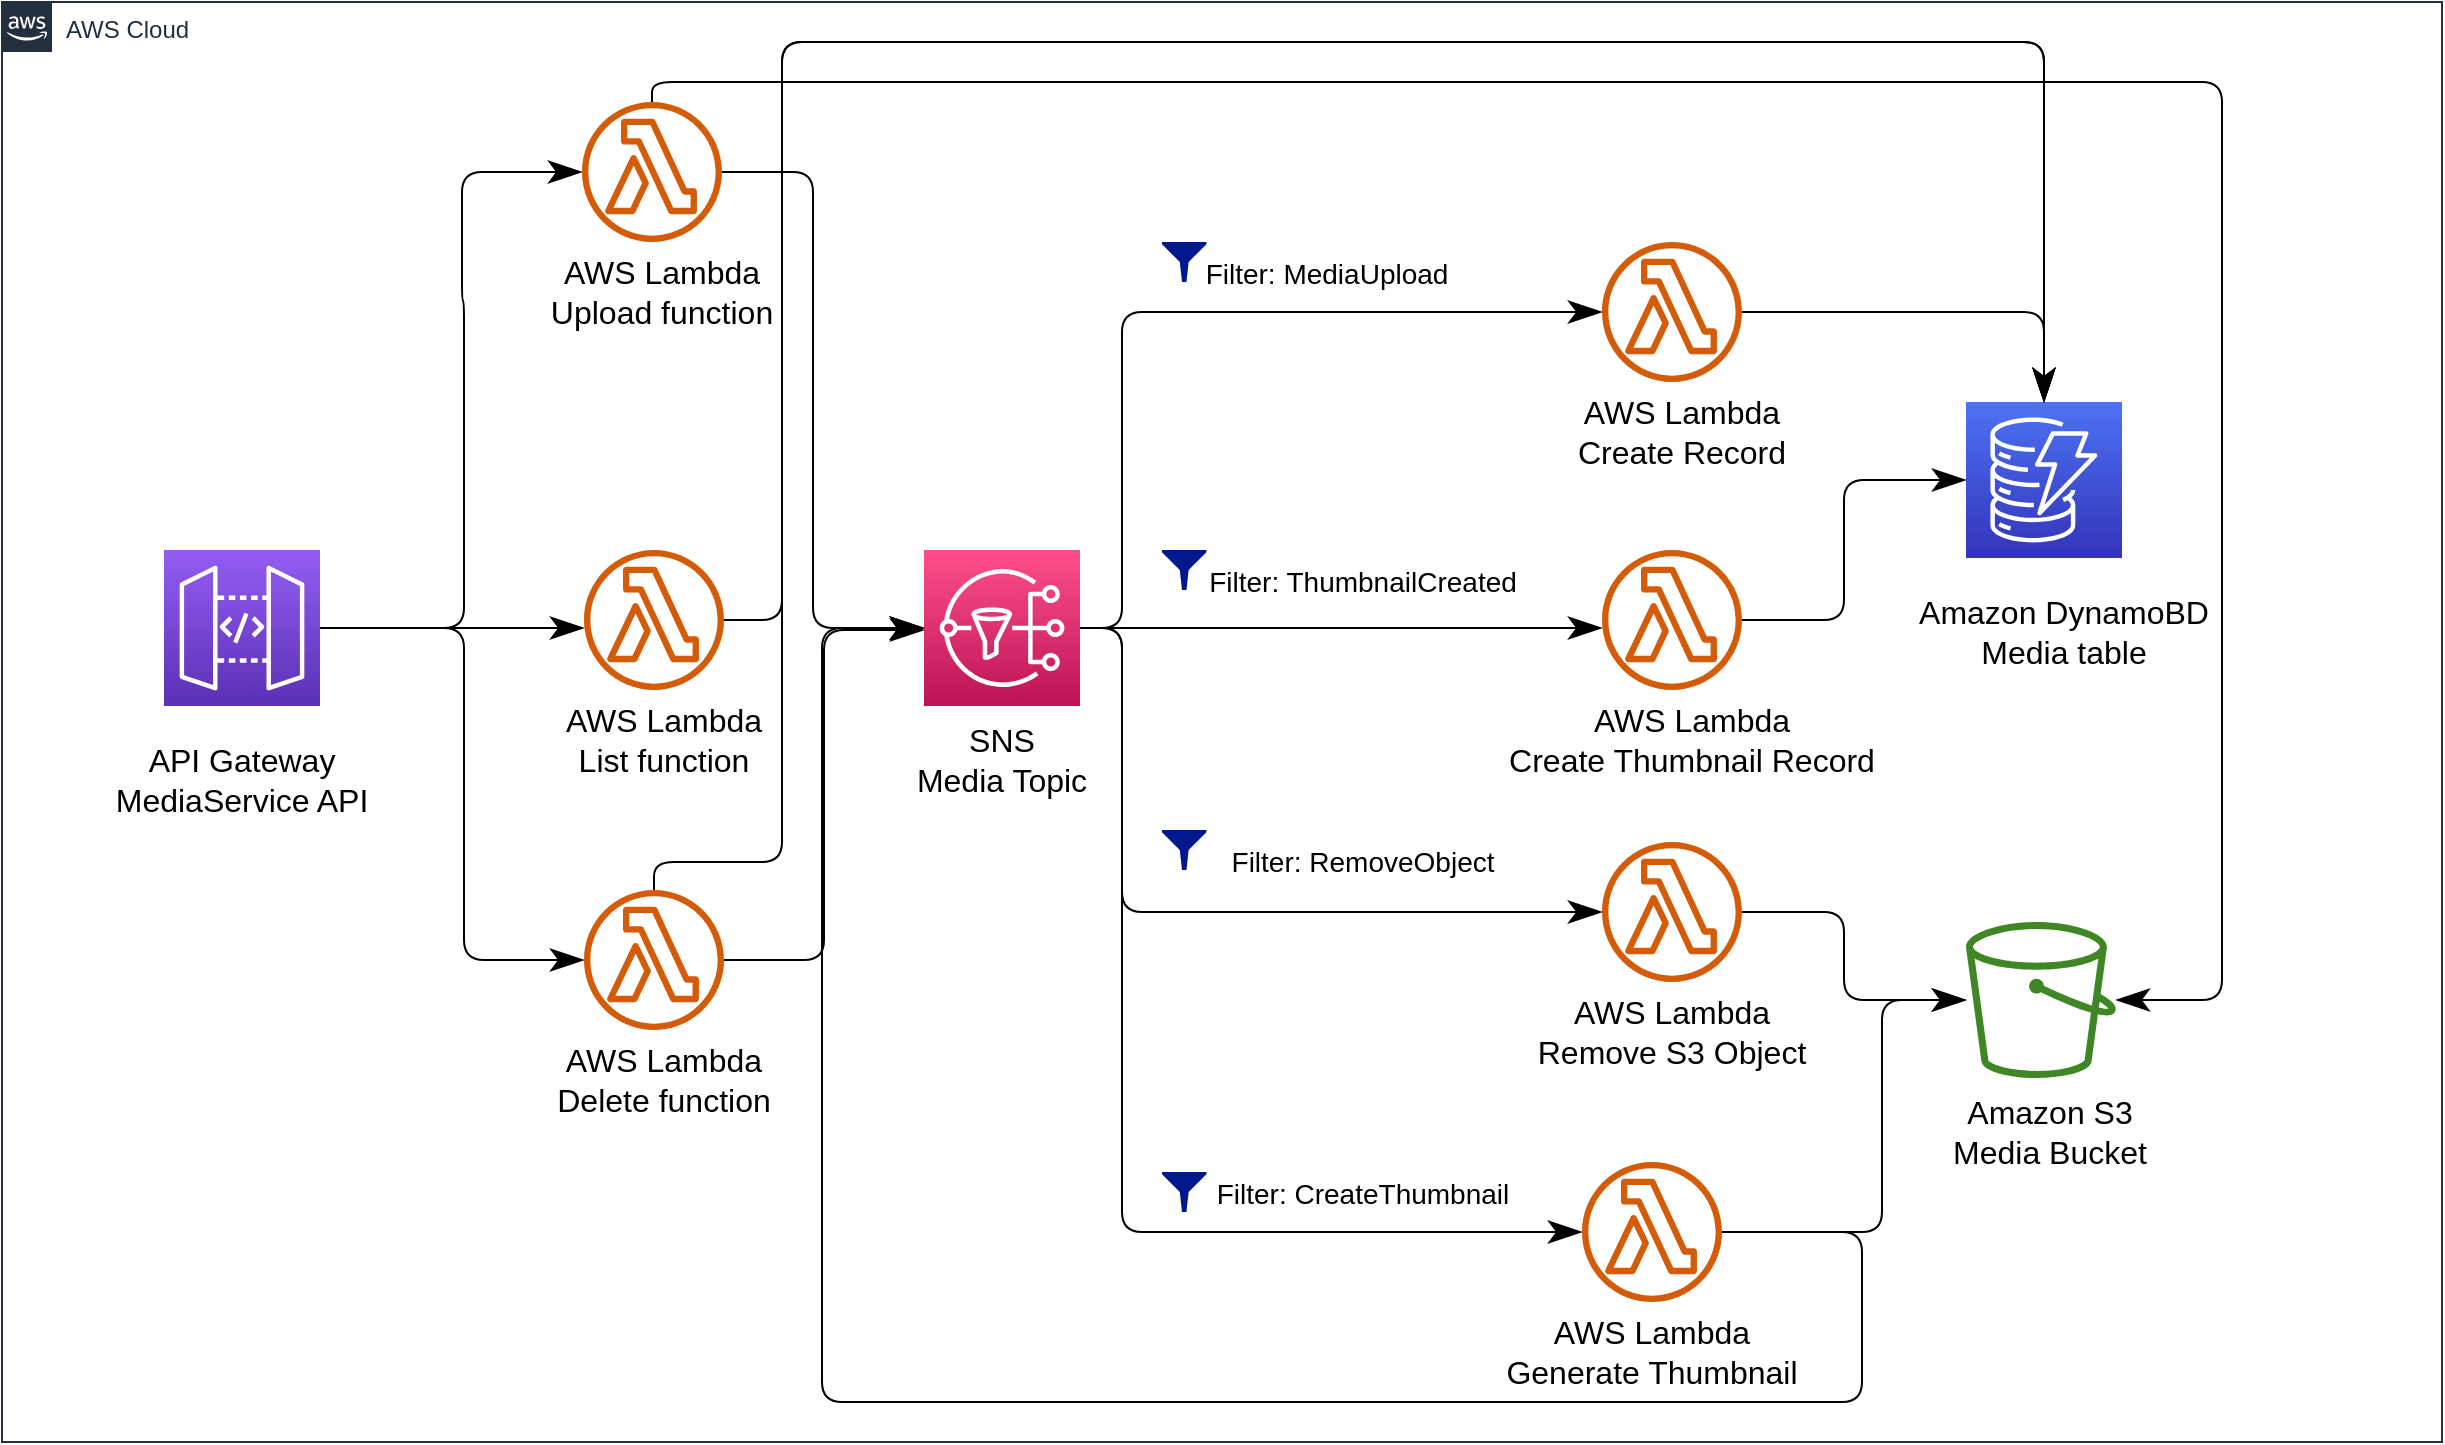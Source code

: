 <mxfile version="20.3.0" type="device"><diagram id="OZt4MddrYAFVj3jGVPHT" name="Page-1"><mxGraphModel dx="1298" dy="892" grid="0" gridSize="10" guides="1" tooltips="1" connect="1" arrows="1" fold="1" page="1" pageScale="1" pageWidth="1169" pageHeight="1654" math="0" shadow="0"><root><mxCell id="0"/><mxCell id="1" parent="0"/><mxCell id="xXuRfXGm0OQFseuKMTfb-12" value="AWS Cloud" style="points=[[0,0],[0.25,0],[0.5,0],[0.75,0],[1,0],[1,0.25],[1,0.5],[1,0.75],[1,1],[0.75,1],[0.5,1],[0.25,1],[0,1],[0,0.75],[0,0.5],[0,0.25]];outlineConnect=0;gradientColor=none;html=1;whiteSpace=wrap;fontSize=12;fontStyle=0;container=1;pointerEvents=0;collapsible=0;recursiveResize=0;shape=mxgraph.aws4.group;grIcon=mxgraph.aws4.group_aws_cloud_alt;strokeColor=#232F3E;fillColor=none;verticalAlign=top;align=left;spacingLeft=30;fontColor=#232F3E;dashed=0;rounded=0;" vertex="1" parent="1"><mxGeometry x="60" y="50" width="1220" height="720" as="geometry"/></mxCell><mxCell id="xXuRfXGm0OQFseuKMTfb-30" style="edgeStyle=orthogonalEdgeStyle;orthogonalLoop=1;jettySize=auto;html=1;exitX=1;exitY=0.5;exitDx=0;exitDy=0;exitPerimeter=0;fontSize=12;endArrow=classicThin;endFill=1;startSize=14;endSize=14;" edge="1" parent="xXuRfXGm0OQFseuKMTfb-12" source="xXuRfXGm0OQFseuKMTfb-10" target="xXuRfXGm0OQFseuKMTfb-5"><mxGeometry relative="1" as="geometry"><Array as="points"><mxPoint x="231" y="313"/><mxPoint x="231" y="149"/><mxPoint x="230" y="149"/><mxPoint x="230" y="85"/></Array></mxGeometry></mxCell><mxCell id="xXuRfXGm0OQFseuKMTfb-31" style="edgeStyle=orthogonalEdgeStyle;orthogonalLoop=1;jettySize=auto;html=1;exitX=1;exitY=0.5;exitDx=0;exitDy=0;exitPerimeter=0;fontSize=12;endArrow=classicThin;endFill=1;startSize=14;endSize=14;" edge="1" parent="xXuRfXGm0OQFseuKMTfb-12" source="xXuRfXGm0OQFseuKMTfb-10" target="xXuRfXGm0OQFseuKMTfb-20"><mxGeometry relative="1" as="geometry"><Array as="points"><mxPoint x="241" y="313"/><mxPoint x="241" y="313"/></Array></mxGeometry></mxCell><mxCell id="xXuRfXGm0OQFseuKMTfb-32" style="edgeStyle=orthogonalEdgeStyle;orthogonalLoop=1;jettySize=auto;html=1;fontSize=12;endArrow=classicThin;endFill=1;startSize=14;endSize=14;" edge="1" parent="xXuRfXGm0OQFseuKMTfb-12" source="xXuRfXGm0OQFseuKMTfb-10" target="xXuRfXGm0OQFseuKMTfb-23"><mxGeometry relative="1" as="geometry"><Array as="points"><mxPoint x="231" y="313"/><mxPoint x="231" y="479"/></Array></mxGeometry></mxCell><mxCell id="xXuRfXGm0OQFseuKMTfb-19" value="" style="group;rounded=0;" vertex="1" connectable="0" parent="xXuRfXGm0OQFseuKMTfb-12"><mxGeometry x="261" y="274" width="140" height="110" as="geometry"/></mxCell><mxCell id="xXuRfXGm0OQFseuKMTfb-20" value="" style="outlineConnect=0;fontColor=#232F3E;gradientColor=none;fillColor=#D45B07;strokeColor=none;dashed=0;verticalLabelPosition=bottom;verticalAlign=top;align=center;html=1;fontSize=12;fontStyle=0;aspect=fixed;pointerEvents=1;shape=mxgraph.aws4.lambda_function;rounded=0;" vertex="1" parent="xXuRfXGm0OQFseuKMTfb-19"><mxGeometry x="30" width="70" height="70" as="geometry"/></mxCell><mxCell id="xXuRfXGm0OQFseuKMTfb-21" value="AWS Lambda &lt;br&gt;List function" style="text;html=1;strokeColor=none;fillColor=none;align=center;verticalAlign=middle;whiteSpace=wrap;rounded=0;fontSize=16;" vertex="1" parent="xXuRfXGm0OQFseuKMTfb-19"><mxGeometry y="80" width="140" height="30" as="geometry"/></mxCell><mxCell id="xXuRfXGm0OQFseuKMTfb-22" value="" style="group;rounded=0;" vertex="1" connectable="0" parent="xXuRfXGm0OQFseuKMTfb-12"><mxGeometry x="261" y="444" width="140" height="110" as="geometry"/></mxCell><mxCell id="xXuRfXGm0OQFseuKMTfb-23" value="" style="outlineConnect=0;fontColor=#232F3E;gradientColor=none;fillColor=#D45B07;strokeColor=none;dashed=0;verticalLabelPosition=bottom;verticalAlign=top;align=center;html=1;fontSize=12;fontStyle=0;aspect=fixed;pointerEvents=1;shape=mxgraph.aws4.lambda_function;rounded=0;" vertex="1" parent="xXuRfXGm0OQFseuKMTfb-22"><mxGeometry x="30" width="70" height="70" as="geometry"/></mxCell><mxCell id="xXuRfXGm0OQFseuKMTfb-24" value="AWS Lambda &lt;br&gt;Delete function" style="text;html=1;strokeColor=none;fillColor=none;align=center;verticalAlign=middle;whiteSpace=wrap;rounded=0;fontSize=16;" vertex="1" parent="xXuRfXGm0OQFseuKMTfb-22"><mxGeometry y="80" width="140" height="30" as="geometry"/></mxCell><mxCell id="xXuRfXGm0OQFseuKMTfb-38" value="" style="group" vertex="1" connectable="0" parent="xXuRfXGm0OQFseuKMTfb-12"><mxGeometry x="50" y="274" width="140" height="130" as="geometry"/></mxCell><mxCell id="xXuRfXGm0OQFseuKMTfb-10" value="" style="points=[[0,0,0],[0.25,0,0],[0.5,0,0],[0.75,0,0],[1,0,0],[0,1,0],[0.25,1,0],[0.5,1,0],[0.75,1,0],[1,1,0],[0,0.25,0],[0,0.5,0],[0,0.75,0],[1,0.25,0],[1,0.5,0],[1,0.75,0]];outlineConnect=0;fontColor=#232F3E;gradientColor=#945DF2;gradientDirection=north;fillColor=#5A30B5;strokeColor=#ffffff;dashed=0;verticalLabelPosition=bottom;verticalAlign=top;align=center;html=1;fontSize=12;fontStyle=0;aspect=fixed;shape=mxgraph.aws4.resourceIcon;resIcon=mxgraph.aws4.api_gateway;rounded=0;" vertex="1" parent="xXuRfXGm0OQFseuKMTfb-38"><mxGeometry x="31" width="78" height="78" as="geometry"/></mxCell><mxCell id="xXuRfXGm0OQFseuKMTfb-33" value="API Gateway MediaService API" style="text;html=1;strokeColor=none;fillColor=none;align=center;verticalAlign=middle;whiteSpace=wrap;rounded=0;fontSize=16;" vertex="1" parent="xXuRfXGm0OQFseuKMTfb-38"><mxGeometry y="100" width="140" height="30" as="geometry"/></mxCell><mxCell id="xXuRfXGm0OQFseuKMTfb-42" value="" style="group" vertex="1" connectable="0" parent="xXuRfXGm0OQFseuKMTfb-12"><mxGeometry x="430" y="274" width="140" height="120" as="geometry"/></mxCell><mxCell id="xXuRfXGm0OQFseuKMTfb-1" value="" style="points=[[0,0,0],[0.25,0,0],[0.5,0,0],[0.75,0,0],[1,0,0],[0,1,0],[0.25,1,0],[0.5,1,0],[0.75,1,0],[1,1,0],[0,0.25,0],[0,0.5,0],[0,0.75,0],[1,0.25,0],[1,0.5,0],[1,0.75,0]];outlineConnect=0;fontColor=#232F3E;gradientColor=#FF4F8B;gradientDirection=north;fillColor=#BC1356;strokeColor=#ffffff;dashed=0;verticalLabelPosition=bottom;verticalAlign=top;align=center;html=1;fontSize=12;fontStyle=0;aspect=fixed;shape=mxgraph.aws4.resourceIcon;resIcon=mxgraph.aws4.sns;rounded=0;" vertex="1" parent="xXuRfXGm0OQFseuKMTfb-42"><mxGeometry x="31" width="78" height="78" as="geometry"/></mxCell><mxCell id="xXuRfXGm0OQFseuKMTfb-41" value="SNS&lt;br&gt;Media Topic" style="text;html=1;strokeColor=none;fillColor=none;align=center;verticalAlign=middle;whiteSpace=wrap;rounded=0;fontSize=16;" vertex="1" parent="xXuRfXGm0OQFseuKMTfb-42"><mxGeometry y="90" width="140" height="30" as="geometry"/></mxCell><mxCell id="xXuRfXGm0OQFseuKMTfb-43" style="edgeStyle=orthogonalEdgeStyle;orthogonalLoop=1;jettySize=auto;html=1;entryX=0;entryY=0.5;entryDx=0;entryDy=0;entryPerimeter=0;fontSize=12;endArrow=classicThin;endFill=1;startSize=14;endSize=14;" edge="1" parent="xXuRfXGm0OQFseuKMTfb-12" source="xXuRfXGm0OQFseuKMTfb-5" target="xXuRfXGm0OQFseuKMTfb-1"><mxGeometry relative="1" as="geometry"/></mxCell><mxCell id="xXuRfXGm0OQFseuKMTfb-45" value="" style="group;rounded=0;" vertex="1" connectable="0" parent="xXuRfXGm0OQFseuKMTfb-12"><mxGeometry x="770" y="120" width="140" height="110" as="geometry"/></mxCell><mxCell id="xXuRfXGm0OQFseuKMTfb-46" value="" style="outlineConnect=0;fontColor=#232F3E;gradientColor=none;fillColor=#D45B07;strokeColor=none;dashed=0;verticalLabelPosition=bottom;verticalAlign=top;align=center;html=1;fontSize=12;fontStyle=0;aspect=fixed;pointerEvents=1;shape=mxgraph.aws4.lambda_function;rounded=0;" vertex="1" parent="xXuRfXGm0OQFseuKMTfb-45"><mxGeometry x="30" width="70" height="70" as="geometry"/></mxCell><mxCell id="xXuRfXGm0OQFseuKMTfb-47" value="AWS Lambda &lt;br&gt;Create Record" style="text;html=1;strokeColor=none;fillColor=none;align=center;verticalAlign=middle;whiteSpace=wrap;rounded=0;fontSize=16;" vertex="1" parent="xXuRfXGm0OQFseuKMTfb-45"><mxGeometry y="80" width="140" height="30" as="geometry"/></mxCell><mxCell id="xXuRfXGm0OQFseuKMTfb-44" style="edgeStyle=orthogonalEdgeStyle;orthogonalLoop=1;jettySize=auto;html=1;fontSize=12;endArrow=classicThin;endFill=1;startSize=14;endSize=14;" edge="1" parent="xXuRfXGm0OQFseuKMTfb-12" source="xXuRfXGm0OQFseuKMTfb-23"><mxGeometry relative="1" as="geometry"><mxPoint x="461" y="314" as="targetPoint"/><Array as="points"><mxPoint x="411" y="479"/><mxPoint x="411" y="314"/></Array></mxGeometry></mxCell><mxCell id="xXuRfXGm0OQFseuKMTfb-50" value="" style="group;rounded=0;" vertex="1" connectable="0" parent="xXuRfXGm0OQFseuKMTfb-12"><mxGeometry x="760" y="580" width="170" height="110" as="geometry"/></mxCell><mxCell id="xXuRfXGm0OQFseuKMTfb-51" value="" style="outlineConnect=0;fontColor=#232F3E;gradientColor=none;fillColor=#D45B07;strokeColor=none;dashed=0;verticalLabelPosition=bottom;verticalAlign=top;align=center;html=1;fontSize=12;fontStyle=0;aspect=fixed;pointerEvents=1;shape=mxgraph.aws4.lambda_function;rounded=0;" vertex="1" parent="xXuRfXGm0OQFseuKMTfb-50"><mxGeometry x="30" width="70" height="70" as="geometry"/></mxCell><mxCell id="xXuRfXGm0OQFseuKMTfb-52" value="AWS Lambda &lt;br&gt;Generate Thumbnail" style="text;html=1;strokeColor=none;fillColor=none;align=center;verticalAlign=middle;whiteSpace=wrap;rounded=0;fontSize=16;" vertex="1" parent="xXuRfXGm0OQFseuKMTfb-50"><mxGeometry x="-20" y="80" width="170" height="30" as="geometry"/></mxCell><mxCell id="xXuRfXGm0OQFseuKMTfb-34" value="" style="group" vertex="1" connectable="0" parent="xXuRfXGm0OQFseuKMTfb-12"><mxGeometry x="260" y="50" width="140" height="110" as="geometry"/></mxCell><mxCell id="xXuRfXGm0OQFseuKMTfb-5" value="" style="outlineConnect=0;fontColor=#232F3E;gradientColor=none;fillColor=#D45B07;strokeColor=none;dashed=0;verticalLabelPosition=bottom;verticalAlign=top;align=center;html=1;fontSize=12;fontStyle=0;aspect=fixed;pointerEvents=1;shape=mxgraph.aws4.lambda_function;rounded=0;" vertex="1" parent="xXuRfXGm0OQFseuKMTfb-34"><mxGeometry x="30" width="70" height="70" as="geometry"/></mxCell><mxCell id="xXuRfXGm0OQFseuKMTfb-17" value="AWS Lambda Upload function" style="text;html=1;strokeColor=none;fillColor=none;align=center;verticalAlign=middle;whiteSpace=wrap;rounded=0;fontSize=16;" vertex="1" parent="xXuRfXGm0OQFseuKMTfb-34"><mxGeometry y="80" width="140" height="30" as="geometry"/></mxCell><mxCell id="xXuRfXGm0OQFseuKMTfb-57" value="" style="group" vertex="1" connectable="0" parent="xXuRfXGm0OQFseuKMTfb-12"><mxGeometry x="750" y="274" width="190" height="110" as="geometry"/></mxCell><mxCell id="xXuRfXGm0OQFseuKMTfb-54" value="" style="outlineConnect=0;fontColor=#232F3E;gradientColor=none;fillColor=#D45B07;strokeColor=none;dashed=0;verticalLabelPosition=bottom;verticalAlign=top;align=center;html=1;fontSize=12;fontStyle=0;aspect=fixed;pointerEvents=1;shape=mxgraph.aws4.lambda_function;rounded=0;" vertex="1" parent="xXuRfXGm0OQFseuKMTfb-57"><mxGeometry x="50" width="70" height="70" as="geometry"/></mxCell><mxCell id="xXuRfXGm0OQFseuKMTfb-55" value="AWS Lambda &lt;br&gt;Create Thumbnail&amp;nbsp;Record" style="text;html=1;strokeColor=none;fillColor=none;align=center;verticalAlign=middle;whiteSpace=wrap;rounded=0;fontSize=16;" vertex="1" parent="xXuRfXGm0OQFseuKMTfb-57"><mxGeometry y="80" width="190" height="30" as="geometry"/></mxCell><mxCell id="xXuRfXGm0OQFseuKMTfb-58" value="" style="group;rounded=0;" vertex="1" connectable="0" parent="xXuRfXGm0OQFseuKMTfb-12"><mxGeometry x="770" y="420" width="170" height="110" as="geometry"/></mxCell><mxCell id="xXuRfXGm0OQFseuKMTfb-59" value="" style="outlineConnect=0;fontColor=#232F3E;gradientColor=none;fillColor=#D45B07;strokeColor=none;dashed=0;verticalLabelPosition=bottom;verticalAlign=top;align=center;html=1;fontSize=12;fontStyle=0;aspect=fixed;pointerEvents=1;shape=mxgraph.aws4.lambda_function;rounded=0;" vertex="1" parent="xXuRfXGm0OQFseuKMTfb-58"><mxGeometry x="30" width="70" height="70" as="geometry"/></mxCell><mxCell id="xXuRfXGm0OQFseuKMTfb-60" value="AWS Lambda &lt;br&gt;Remove S3 Object" style="text;html=1;strokeColor=none;fillColor=none;align=center;verticalAlign=middle;whiteSpace=wrap;rounded=0;fontSize=16;" vertex="1" parent="xXuRfXGm0OQFseuKMTfb-58"><mxGeometry x="-20" y="80" width="170" height="30" as="geometry"/></mxCell><mxCell id="xXuRfXGm0OQFseuKMTfb-61" value="" style="edgeStyle=orthogonalEdgeStyle;orthogonalLoop=1;jettySize=auto;html=1;exitX=1;exitY=0.5;exitDx=0;exitDy=0;exitPerimeter=0;fontSize=12;endArrow=classicThin;endFill=1;startSize=14;endSize=14;" edge="1" parent="xXuRfXGm0OQFseuKMTfb-12" source="xXuRfXGm0OQFseuKMTfb-1" target="xXuRfXGm0OQFseuKMTfb-46"><mxGeometry relative="1" as="geometry"><Array as="points"><mxPoint x="560" y="313"/><mxPoint x="560" y="155"/></Array></mxGeometry></mxCell><mxCell id="xXuRfXGm0OQFseuKMTfb-77" style="edgeStyle=orthogonalEdgeStyle;orthogonalLoop=1;jettySize=auto;html=1;fontSize=14;endArrow=classicThin;endFill=1;startSize=14;endSize=14;" edge="1" parent="xXuRfXGm0OQFseuKMTfb-12" source="xXuRfXGm0OQFseuKMTfb-1" target="xXuRfXGm0OQFseuKMTfb-51"><mxGeometry relative="1" as="geometry"><Array as="points"><mxPoint x="560" y="313"/><mxPoint x="560" y="615"/></Array></mxGeometry></mxCell><mxCell id="xXuRfXGm0OQFseuKMTfb-81" style="edgeStyle=orthogonalEdgeStyle;orthogonalLoop=1;jettySize=auto;html=1;fontSize=14;endArrow=classicThin;endFill=1;startSize=14;endSize=14;" edge="1" parent="xXuRfXGm0OQFseuKMTfb-12" source="xXuRfXGm0OQFseuKMTfb-1" target="xXuRfXGm0OQFseuKMTfb-54"><mxGeometry relative="1" as="geometry"><Array as="points"><mxPoint x="730" y="313"/><mxPoint x="730" y="313"/></Array></mxGeometry></mxCell><mxCell id="xXuRfXGm0OQFseuKMTfb-88" value="" style="group" vertex="1" connectable="0" parent="xXuRfXGm0OQFseuKMTfb-12"><mxGeometry x="580" y="120" width="152.22" height="30" as="geometry"/></mxCell><mxCell id="xXuRfXGm0OQFseuKMTfb-75" value="" style="aspect=fixed;pointerEvents=1;shadow=0;dashed=0;html=1;strokeColor=none;labelPosition=center;verticalLabelPosition=bottom;verticalAlign=top;align=center;fillColor=#00188D;shape=mxgraph.mscae.enterprise.filter;fontSize=16;rounded=0;" vertex="1" parent="xXuRfXGm0OQFseuKMTfb-88"><mxGeometry width="22.22" height="20" as="geometry"/></mxCell><mxCell id="xXuRfXGm0OQFseuKMTfb-76" value="&lt;font style=&quot;font-size: 14px;&quot;&gt;Filter: MediaUpload&lt;/font&gt;" style="text;html=1;align=center;verticalAlign=middle;resizable=0;points=[];autosize=1;strokeColor=none;fillColor=none;fontSize=16;container=1;" vertex="1" parent="xXuRfXGm0OQFseuKMTfb-88"><mxGeometry x="12.22" width="140" height="30" as="geometry"/></mxCell><mxCell id="xXuRfXGm0OQFseuKMTfb-91" value="" style="group" vertex="1" connectable="0" parent="xXuRfXGm0OQFseuKMTfb-12"><mxGeometry x="580" y="274" width="190" height="30" as="geometry"/></mxCell><mxCell id="xXuRfXGm0OQFseuKMTfb-83" value="" style="aspect=fixed;pointerEvents=1;shadow=0;dashed=0;html=1;strokeColor=none;labelPosition=center;verticalLabelPosition=bottom;verticalAlign=top;align=center;fillColor=#00188D;shape=mxgraph.mscae.enterprise.filter;fontSize=16;rounded=0;" vertex="1" parent="xXuRfXGm0OQFseuKMTfb-91"><mxGeometry width="22.22" height="20" as="geometry"/></mxCell><mxCell id="xXuRfXGm0OQFseuKMTfb-84" value="&lt;font style=&quot;font-size: 14px;&quot;&gt;Filter: Thumbnail&lt;/font&gt;&lt;span style=&quot;font-size: 14px;&quot;&gt;Created&lt;/span&gt;" style="text;html=1;align=center;verticalAlign=middle;resizable=0;points=[];autosize=1;strokeColor=none;fillColor=none;fontSize=16;" vertex="1" parent="xXuRfXGm0OQFseuKMTfb-91"><mxGeometry x="10" width="180" height="30" as="geometry"/></mxCell><mxCell id="xXuRfXGm0OQFseuKMTfb-48" value="" style="group" vertex="1" connectable="0" parent="xXuRfXGm0OQFseuKMTfb-12"><mxGeometry x="954" y="460" width="140" height="120" as="geometry"/></mxCell><mxCell id="xXuRfXGm0OQFseuKMTfb-39" value="Amazon S3&lt;br&gt;Media Bucket" style="text;html=1;strokeColor=none;fillColor=none;align=center;verticalAlign=middle;whiteSpace=wrap;rounded=0;fontSize=16;" vertex="1" parent="xXuRfXGm0OQFseuKMTfb-48"><mxGeometry y="90" width="140" height="30" as="geometry"/></mxCell><mxCell id="xXuRfXGm0OQFseuKMTfb-8" value="" style="outlineConnect=0;fontColor=#232F3E;gradientColor=none;fillColor=#3F8624;strokeColor=none;dashed=0;verticalLabelPosition=bottom;verticalAlign=top;align=center;html=1;fontSize=12;fontStyle=0;aspect=fixed;pointerEvents=1;shape=mxgraph.aws4.bucket;rounded=0;" vertex="1" parent="xXuRfXGm0OQFseuKMTfb-48"><mxGeometry x="28" width="75" height="78" as="geometry"/></mxCell><mxCell id="xXuRfXGm0OQFseuKMTfb-78" value="" style="group" vertex="1" connectable="0" parent="xXuRfXGm0OQFseuKMTfb-12"><mxGeometry x="580" y="580" width="185" height="30" as="geometry"/></mxCell><mxCell id="xXuRfXGm0OQFseuKMTfb-79" value="" style="aspect=fixed;pointerEvents=1;shadow=0;dashed=0;html=1;strokeColor=none;labelPosition=center;verticalLabelPosition=bottom;verticalAlign=top;align=center;fillColor=#00188D;shape=mxgraph.mscae.enterprise.filter;fontSize=16;rounded=0;" vertex="1" parent="xXuRfXGm0OQFseuKMTfb-78"><mxGeometry y="5" width="22.22" height="20" as="geometry"/></mxCell><mxCell id="xXuRfXGm0OQFseuKMTfb-80" value="&lt;font style=&quot;font-size: 14px;&quot;&gt;Filter: CreateThumbnail&lt;/font&gt;" style="text;html=1;align=center;verticalAlign=middle;resizable=0;points=[];autosize=1;strokeColor=none;fillColor=none;fontSize=16;" vertex="1" parent="xXuRfXGm0OQFseuKMTfb-78"><mxGeometry x="15" width="170" height="30" as="geometry"/></mxCell><mxCell id="xXuRfXGm0OQFseuKMTfb-92" style="edgeStyle=orthogonalEdgeStyle;orthogonalLoop=1;jettySize=auto;html=1;fontSize=14;endArrow=classicThin;endFill=1;startSize=14;endSize=14;" edge="1" parent="xXuRfXGm0OQFseuKMTfb-12" source="xXuRfXGm0OQFseuKMTfb-1" target="xXuRfXGm0OQFseuKMTfb-59"><mxGeometry relative="1" as="geometry"><Array as="points"><mxPoint x="560" y="313"/><mxPoint x="560" y="455"/></Array></mxGeometry></mxCell><mxCell id="xXuRfXGm0OQFseuKMTfb-93" value="" style="group" vertex="1" connectable="0" parent="xXuRfXGm0OQFseuKMTfb-12"><mxGeometry x="580" y="414" width="190" height="30" as="geometry"/></mxCell><mxCell id="xXuRfXGm0OQFseuKMTfb-94" value="" style="aspect=fixed;pointerEvents=1;shadow=0;dashed=0;html=1;strokeColor=none;labelPosition=center;verticalLabelPosition=bottom;verticalAlign=top;align=center;fillColor=#00188D;shape=mxgraph.mscae.enterprise.filter;fontSize=16;rounded=0;" vertex="1" parent="xXuRfXGm0OQFseuKMTfb-93"><mxGeometry width="22.22" height="20" as="geometry"/></mxCell><mxCell id="xXuRfXGm0OQFseuKMTfb-95" value="&lt;font style=&quot;font-size: 14px;&quot;&gt;Filter: RemoveObject&lt;/font&gt;" style="text;html=1;align=center;verticalAlign=middle;resizable=0;points=[];autosize=1;strokeColor=none;fillColor=none;fontSize=16;" vertex="1" parent="xXuRfXGm0OQFseuKMTfb-93"><mxGeometry x="25" width="150" height="30" as="geometry"/></mxCell><mxCell id="xXuRfXGm0OQFseuKMTfb-49" value="" style="group" vertex="1" connectable="0" parent="xXuRfXGm0OQFseuKMTfb-12"><mxGeometry x="954" y="200" width="154" height="130" as="geometry"/></mxCell><mxCell id="xXuRfXGm0OQFseuKMTfb-40" value="Amazon DynamoBD Media table" style="text;html=1;strokeColor=none;fillColor=none;align=center;verticalAlign=middle;whiteSpace=wrap;rounded=0;fontSize=16;" vertex="1" parent="xXuRfXGm0OQFseuKMTfb-49"><mxGeometry y="100" width="154" height="30" as="geometry"/></mxCell><mxCell id="xXuRfXGm0OQFseuKMTfb-3" value="" style="points=[[0,0,0],[0.25,0,0],[0.5,0,0],[0.75,0,0],[1,0,0],[0,1,0],[0.25,1,0],[0.5,1,0],[0.75,1,0],[1,1,0],[0,0.25,0],[0,0.5,0],[0,0.75,0],[1,0.25,0],[1,0.5,0],[1,0.75,0]];outlineConnect=0;fontColor=#232F3E;gradientColor=#4D72F3;gradientDirection=north;fillColor=#3334B9;strokeColor=#ffffff;dashed=0;verticalLabelPosition=bottom;verticalAlign=top;align=center;html=1;fontSize=12;fontStyle=0;aspect=fixed;shape=mxgraph.aws4.resourceIcon;resIcon=mxgraph.aws4.dynamodb;rounded=0;" vertex="1" parent="xXuRfXGm0OQFseuKMTfb-49"><mxGeometry x="28" width="78" height="78" as="geometry"/></mxCell><mxCell id="xXuRfXGm0OQFseuKMTfb-97" style="edgeStyle=orthogonalEdgeStyle;orthogonalLoop=1;jettySize=auto;html=1;fontSize=14;endArrow=classicThin;endFill=1;startSize=14;endSize=14;" edge="1" parent="xXuRfXGm0OQFseuKMTfb-12" source="xXuRfXGm0OQFseuKMTfb-51" target="xXuRfXGm0OQFseuKMTfb-1"><mxGeometry relative="1" as="geometry"><Array as="points"><mxPoint x="930" y="615"/><mxPoint x="930" y="700"/><mxPoint x="410" y="700"/><mxPoint x="410" y="313"/></Array></mxGeometry></mxCell><mxCell id="xXuRfXGm0OQFseuKMTfb-104" style="edgeStyle=orthogonalEdgeStyle;orthogonalLoop=1;jettySize=auto;html=1;fontSize=14;startArrow=none;startFill=0;endArrow=classicThin;endFill=1;startSize=14;endSize=14;" edge="1" parent="xXuRfXGm0OQFseuKMTfb-12" source="xXuRfXGm0OQFseuKMTfb-5" target="xXuRfXGm0OQFseuKMTfb-8"><mxGeometry relative="1" as="geometry"><Array as="points"><mxPoint x="325" y="40"/><mxPoint x="1110" y="40"/><mxPoint x="1110" y="499"/></Array></mxGeometry></mxCell><mxCell id="xXuRfXGm0OQFseuKMTfb-105" style="edgeStyle=orthogonalEdgeStyle;orthogonalLoop=1;jettySize=auto;html=1;fontSize=14;startArrow=none;startFill=0;endArrow=classicThin;endFill=1;startSize=14;endSize=14;" edge="1" parent="xXuRfXGm0OQFseuKMTfb-12" source="xXuRfXGm0OQFseuKMTfb-46" target="xXuRfXGm0OQFseuKMTfb-3"><mxGeometry relative="1" as="geometry"/></mxCell><mxCell id="xXuRfXGm0OQFseuKMTfb-106" style="edgeStyle=orthogonalEdgeStyle;orthogonalLoop=1;jettySize=auto;html=1;entryX=0;entryY=0.5;entryDx=0;entryDy=0;entryPerimeter=0;fontSize=14;startArrow=none;startFill=0;endArrow=classicThin;endFill=1;startSize=14;endSize=14;" edge="1" parent="xXuRfXGm0OQFseuKMTfb-12" source="xXuRfXGm0OQFseuKMTfb-54" target="xXuRfXGm0OQFseuKMTfb-3"><mxGeometry relative="1" as="geometry"/></mxCell><mxCell id="xXuRfXGm0OQFseuKMTfb-107" style="edgeStyle=orthogonalEdgeStyle;orthogonalLoop=1;jettySize=auto;html=1;fontSize=14;startArrow=none;startFill=0;endArrow=classicThin;endFill=1;startSize=14;endSize=14;" edge="1" parent="xXuRfXGm0OQFseuKMTfb-12" source="xXuRfXGm0OQFseuKMTfb-59" target="xXuRfXGm0OQFseuKMTfb-8"><mxGeometry relative="1" as="geometry"/></mxCell><mxCell id="xXuRfXGm0OQFseuKMTfb-108" style="edgeStyle=orthogonalEdgeStyle;orthogonalLoop=1;jettySize=auto;html=1;fontSize=14;startArrow=none;startFill=0;endArrow=classicThin;endFill=1;startSize=14;endSize=14;" edge="1" parent="xXuRfXGm0OQFseuKMTfb-12" source="xXuRfXGm0OQFseuKMTfb-51" target="xXuRfXGm0OQFseuKMTfb-8"><mxGeometry relative="1" as="geometry"><Array as="points"><mxPoint x="940" y="615"/><mxPoint x="940" y="499"/></Array></mxGeometry></mxCell><mxCell id="xXuRfXGm0OQFseuKMTfb-110" style="edgeStyle=orthogonalEdgeStyle;orthogonalLoop=1;jettySize=auto;html=1;fontSize=14;startArrow=none;startFill=0;endArrow=classicThin;endFill=1;startSize=14;endSize=14;" edge="1" parent="xXuRfXGm0OQFseuKMTfb-12" source="xXuRfXGm0OQFseuKMTfb-20" target="xXuRfXGm0OQFseuKMTfb-3"><mxGeometry relative="1" as="geometry"><Array as="points"><mxPoint x="390" y="309"/><mxPoint x="390" y="20"/><mxPoint x="1021" y="20"/></Array></mxGeometry></mxCell><mxCell id="xXuRfXGm0OQFseuKMTfb-111" style="edgeStyle=orthogonalEdgeStyle;orthogonalLoop=1;jettySize=auto;html=1;fontSize=14;startArrow=none;startFill=0;endArrow=classicThin;endFill=1;startSize=14;endSize=14;" edge="1" parent="xXuRfXGm0OQFseuKMTfb-12" source="xXuRfXGm0OQFseuKMTfb-23" target="xXuRfXGm0OQFseuKMTfb-3"><mxGeometry relative="1" as="geometry"><Array as="points"><mxPoint x="326" y="430"/><mxPoint x="390" y="430"/><mxPoint x="390" y="20"/><mxPoint x="1021" y="20"/></Array></mxGeometry></mxCell></root></mxGraphModel></diagram></mxfile>